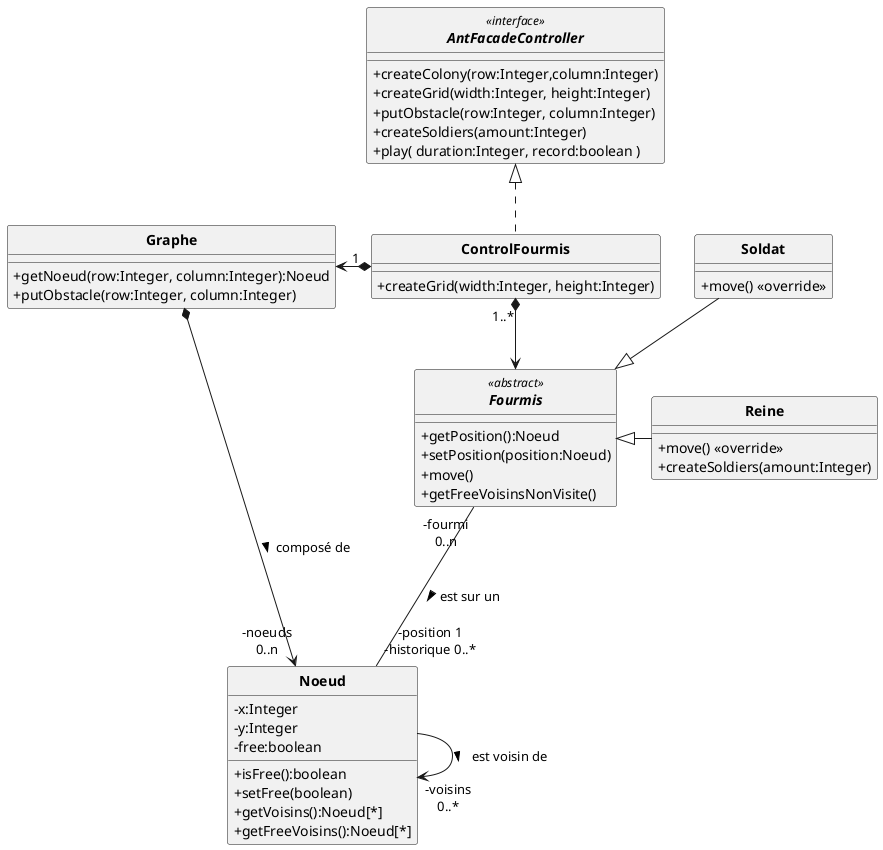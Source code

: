 @startuml
'https://plantuml.com/sequence-diagram
allow_mixing
skinparam style strictuml
skinparam classAttributeIconSize 0
skinparam circledCharacterRadius 0
skinparam circledCharacterFontSize 0
skinparam classFontStyle Bold
'autonumber

'Controleur
interface AntFacadeController <<interface>> {
    '+setParameters( evaporationParam:Integer, foodParam:Integer, pheromoneParam:Integer )
    +createColony(row:Integer,column:Integer)
    +createGrid(width:Integer, height:Integer)
    +putObstacle(row:Integer, column:Integer)
    '+putFood( row:Integer, column:Integer, quantity:Integer);
    '+createWorkers( amount:Integer )
    +createSoldiers(amount:Integer)
    '+setAntFile(antLogFile:String);
    +play( duration:Integer, record:boolean )
}

class Noeud {
    -x:Integer
    -y:Integer
    -free:boolean
    +isFree():boolean
    +setFree(boolean)
    +getVoisins():Noeud[*]
    +getFreeVoisins():Noeud[*]
}

abstract Fourmis <<abstract>> {
    +getPosition():Noeud
    +setPosition(position:Noeud)
    +move()
    +getFreeVoisinsNonVisite()
}
class Reine{
    +move() <<override>>
    +createSoldiers(amount:Integer)

}
class Soldat{
    +move() <<override>>
}


'class Graphe implements projet.v2.AntFacadeController{
class ControlFourmis implements AntFacadeController{
    +createGrid(width:Integer, height:Integer)
}


class Graphe{
 +getNoeud(row:Integer, column:Integer):Noeud
 +putObstacle(row:Integer, column:Integer)
}


Soldat --|> Fourmis
Reine -l-|> Fourmis

ControlFourmis "1 " *-l-> Graphe
ControlFourmis "1..*" *--> Fourmis

Graphe *-r-> "-noeuds\n0..n" Noeud : composé de >
'historique = liste de noeud déjà passé par la fourmi
Fourmis "-fourmi\n0..n" --- "-position 1\n-historique 0..*" Noeud  : est sur un >
Noeud -> "-voisins\n0..*"  Noeud  : est voisin de >

@enduml